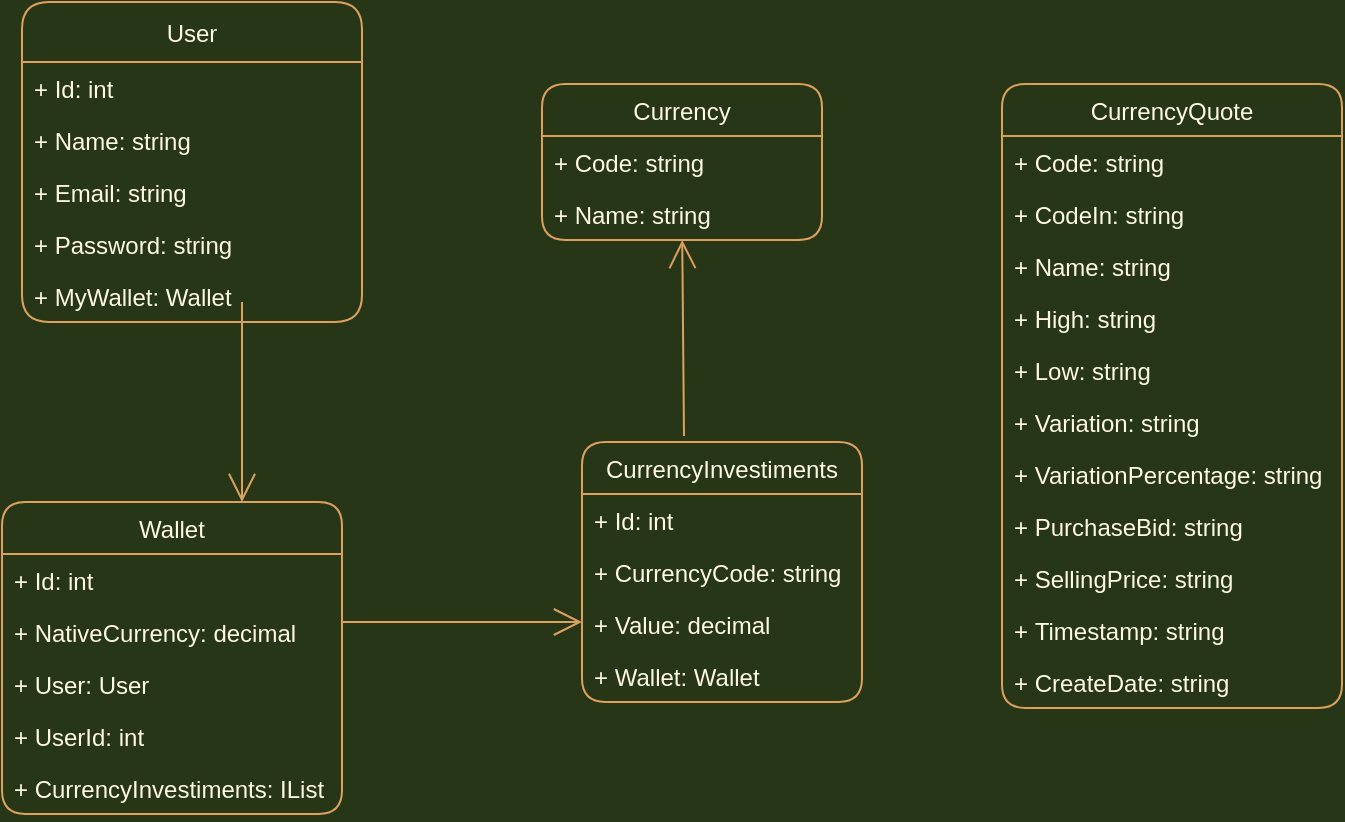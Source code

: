 <mxfile>
    <diagram id="w7dlZbgCq4PJvOjLMgEO" name="Page-1">
        <mxGraphModel dx="965" dy="562" grid="1" gridSize="10" guides="1" tooltips="1" connect="1" arrows="1" fold="1" page="1" pageScale="1" pageWidth="850" pageHeight="1100" background="#283618" math="0" shadow="0">
            <root>
                <mxCell id="0"/>
                <mxCell id="1" parent="0"/>
                <mxCell id="2" value="Wallet" style="swimlane;fontStyle=0;childLayout=stackLayout;horizontal=1;startSize=26;fillColor=none;horizontalStack=0;resizeParent=1;resizeParentMax=0;resizeLast=0;collapsible=1;marginBottom=0;strokeColor=#DDA15E;fontColor=#FEFAE0;rounded=1;" vertex="1" parent="1">
                    <mxGeometry x="50" y="320" width="170" height="156" as="geometry"/>
                </mxCell>
                <mxCell id="3" value="+ Id: int&#10;" style="text;strokeColor=none;fillColor=none;align=left;verticalAlign=top;spacingLeft=4;spacingRight=4;overflow=hidden;rotatable=0;points=[[0,0.5],[1,0.5]];portConstraint=eastwest;fontColor=#FEFAE0;rounded=1;" vertex="1" parent="2">
                    <mxGeometry y="26" width="170" height="26" as="geometry"/>
                </mxCell>
                <mxCell id="4" value="+ NativeCurrency: decimal" style="text;strokeColor=none;fillColor=none;align=left;verticalAlign=top;spacingLeft=4;spacingRight=4;overflow=hidden;rotatable=0;points=[[0,0.5],[1,0.5]];portConstraint=eastwest;fontColor=#FEFAE0;rounded=1;" vertex="1" parent="2">
                    <mxGeometry y="52" width="170" height="26" as="geometry"/>
                </mxCell>
                <mxCell id="5" value="+ User: User" style="text;strokeColor=none;fillColor=none;align=left;verticalAlign=top;spacingLeft=4;spacingRight=4;overflow=hidden;rotatable=0;points=[[0,0.5],[1,0.5]];portConstraint=eastwest;fontColor=#FEFAE0;rounded=1;" vertex="1" parent="2">
                    <mxGeometry y="78" width="170" height="26" as="geometry"/>
                </mxCell>
                <mxCell id="6" value="+ UserId: int" style="text;strokeColor=none;fillColor=none;align=left;verticalAlign=top;spacingLeft=4;spacingRight=4;overflow=hidden;rotatable=0;points=[[0,0.5],[1,0.5]];portConstraint=eastwest;fontColor=#FEFAE0;rounded=1;" vertex="1" parent="2">
                    <mxGeometry y="104" width="170" height="26" as="geometry"/>
                </mxCell>
                <mxCell id="7" value="+ CurrencyInvestiments: IList" style="text;strokeColor=none;fillColor=none;align=left;verticalAlign=top;spacingLeft=4;spacingRight=4;overflow=hidden;rotatable=0;points=[[0,0.5],[1,0.5]];portConstraint=eastwest;fontColor=#FEFAE0;rounded=1;" vertex="1" parent="2">
                    <mxGeometry y="130" width="170" height="26" as="geometry"/>
                </mxCell>
                <mxCell id="8" value="User" style="swimlane;fontStyle=0;childLayout=stackLayout;horizontal=1;startSize=30;fillColor=none;horizontalStack=0;resizeParent=1;resizeParentMax=0;resizeLast=0;collapsible=1;marginBottom=0;strokeColor=#DDA15E;fontColor=#FEFAE0;rounded=1;" vertex="1" parent="1">
                    <mxGeometry x="60" y="70" width="170" height="160" as="geometry"/>
                </mxCell>
                <mxCell id="9" value="+ Id: int" style="text;strokeColor=none;fillColor=none;align=left;verticalAlign=top;spacingLeft=4;spacingRight=4;overflow=hidden;rotatable=0;points=[[0,0.5],[1,0.5]];portConstraint=eastwest;fontColor=#FEFAE0;rounded=1;" vertex="1" parent="8">
                    <mxGeometry y="30" width="170" height="26" as="geometry"/>
                </mxCell>
                <mxCell id="10" value="+ Name: string" style="text;strokeColor=none;fillColor=none;align=left;verticalAlign=top;spacingLeft=4;spacingRight=4;overflow=hidden;rotatable=0;points=[[0,0.5],[1,0.5]];portConstraint=eastwest;fontColor=#FEFAE0;rounded=1;" vertex="1" parent="8">
                    <mxGeometry y="56" width="170" height="26" as="geometry"/>
                </mxCell>
                <mxCell id="11" value="+ Email: string" style="text;strokeColor=none;fillColor=none;align=left;verticalAlign=top;spacingLeft=4;spacingRight=4;overflow=hidden;rotatable=0;points=[[0,0.5],[1,0.5]];portConstraint=eastwest;fontColor=#FEFAE0;rounded=1;" vertex="1" parent="8">
                    <mxGeometry y="82" width="170" height="26" as="geometry"/>
                </mxCell>
                <mxCell id="12" value="+ Password: string" style="text;strokeColor=none;fillColor=none;align=left;verticalAlign=top;spacingLeft=4;spacingRight=4;overflow=hidden;rotatable=0;points=[[0,0.5],[1,0.5]];portConstraint=eastwest;fontColor=#FEFAE0;rounded=1;" vertex="1" parent="8">
                    <mxGeometry y="108" width="170" height="26" as="geometry"/>
                </mxCell>
                <mxCell id="13" value="+ MyWallet: Wallet" style="text;strokeColor=none;fillColor=none;align=left;verticalAlign=top;spacingLeft=4;spacingRight=4;overflow=hidden;rotatable=0;points=[[0,0.5],[1,0.5]];portConstraint=eastwest;fontColor=#FEFAE0;rounded=1;" vertex="1" parent="8">
                    <mxGeometry y="134" width="170" height="26" as="geometry"/>
                </mxCell>
                <mxCell id="15" value="Currency" style="swimlane;fontStyle=0;childLayout=stackLayout;horizontal=1;startSize=26;fillColor=none;horizontalStack=0;resizeParent=1;resizeParentMax=0;resizeLast=0;collapsible=1;marginBottom=0;strokeColor=#DDA15E;fontColor=#FEFAE0;rounded=1;" vertex="1" parent="1">
                    <mxGeometry x="320" y="111" width="140" height="78" as="geometry"/>
                </mxCell>
                <mxCell id="16" value="+ Code: string" style="text;strokeColor=none;fillColor=none;align=left;verticalAlign=top;spacingLeft=4;spacingRight=4;overflow=hidden;rotatable=0;points=[[0,0.5],[1,0.5]];portConstraint=eastwest;fontColor=#FEFAE0;rounded=1;" vertex="1" parent="15">
                    <mxGeometry y="26" width="140" height="26" as="geometry"/>
                </mxCell>
                <mxCell id="17" value="+ Name: string" style="text;strokeColor=none;fillColor=none;align=left;verticalAlign=top;spacingLeft=4;spacingRight=4;overflow=hidden;rotatable=0;points=[[0,0.5],[1,0.5]];portConstraint=eastwest;fontColor=#FEFAE0;rounded=1;" vertex="1" parent="15">
                    <mxGeometry y="52" width="140" height="26" as="geometry"/>
                </mxCell>
                <mxCell id="20" value="CurrencyInvestiments" style="swimlane;fontStyle=0;childLayout=stackLayout;horizontal=1;startSize=26;fillColor=none;horizontalStack=0;resizeParent=1;resizeParentMax=0;resizeLast=0;collapsible=1;marginBottom=0;strokeColor=#DDA15E;fontColor=#FEFAE0;rounded=1;" vertex="1" parent="1">
                    <mxGeometry x="340" y="290" width="140" height="130" as="geometry"/>
                </mxCell>
                <mxCell id="21" value="+ Id: int&#10;" style="text;strokeColor=none;fillColor=none;align=left;verticalAlign=top;spacingLeft=4;spacingRight=4;overflow=hidden;rotatable=0;points=[[0,0.5],[1,0.5]];portConstraint=eastwest;fontColor=#FEFAE0;rounded=1;" vertex="1" parent="20">
                    <mxGeometry y="26" width="140" height="26" as="geometry"/>
                </mxCell>
                <mxCell id="22" value="+ CurrencyCode: string" style="text;strokeColor=none;fillColor=none;align=left;verticalAlign=top;spacingLeft=4;spacingRight=4;overflow=hidden;rotatable=0;points=[[0,0.5],[1,0.5]];portConstraint=eastwest;fontColor=#FEFAE0;rounded=1;" vertex="1" parent="20">
                    <mxGeometry y="52" width="140" height="26" as="geometry"/>
                </mxCell>
                <mxCell id="23" value="+ Value: decimal" style="text;strokeColor=none;fillColor=none;align=left;verticalAlign=top;spacingLeft=4;spacingRight=4;overflow=hidden;rotatable=0;points=[[0,0.5],[1,0.5]];portConstraint=eastwest;fontColor=#FEFAE0;rounded=1;" vertex="1" parent="20">
                    <mxGeometry y="78" width="140" height="26" as="geometry"/>
                </mxCell>
                <mxCell id="24" value="+ Wallet: Wallet" style="text;strokeColor=none;fillColor=none;align=left;verticalAlign=top;spacingLeft=4;spacingRight=4;overflow=hidden;rotatable=0;points=[[0,0.5],[1,0.5]];portConstraint=eastwest;fontColor=#FEFAE0;rounded=1;" vertex="1" parent="20">
                    <mxGeometry y="104" width="140" height="26" as="geometry"/>
                </mxCell>
                <mxCell id="25" value="CurrencyQuote" style="swimlane;fontStyle=0;childLayout=stackLayout;horizontal=1;startSize=26;fillColor=none;horizontalStack=0;resizeParent=1;resizeParentMax=0;resizeLast=0;collapsible=1;marginBottom=0;strokeColor=#DDA15E;fontColor=#FEFAE0;rounded=1;" vertex="1" parent="1">
                    <mxGeometry x="550" y="111" width="170" height="312" as="geometry"/>
                </mxCell>
                <mxCell id="26" value="+ Code: string" style="text;strokeColor=none;fillColor=none;align=left;verticalAlign=top;spacingLeft=4;spacingRight=4;overflow=hidden;rotatable=0;points=[[0,0.5],[1,0.5]];portConstraint=eastwest;fontColor=#FEFAE0;rounded=1;" vertex="1" parent="25">
                    <mxGeometry y="26" width="170" height="26" as="geometry"/>
                </mxCell>
                <mxCell id="29" value="+ CodeIn: string" style="text;strokeColor=none;fillColor=none;align=left;verticalAlign=top;spacingLeft=4;spacingRight=4;overflow=hidden;rotatable=0;points=[[0,0.5],[1,0.5]];portConstraint=eastwest;fontColor=#FEFAE0;rounded=1;" vertex="1" parent="25">
                    <mxGeometry y="52" width="170" height="26" as="geometry"/>
                </mxCell>
                <mxCell id="30" value="+ Name: string" style="text;strokeColor=none;fillColor=none;align=left;verticalAlign=top;spacingLeft=4;spacingRight=4;overflow=hidden;rotatable=0;points=[[0,0.5],[1,0.5]];portConstraint=eastwest;fontColor=#FEFAE0;rounded=1;" vertex="1" parent="25">
                    <mxGeometry y="78" width="170" height="26" as="geometry"/>
                </mxCell>
                <mxCell id="31" value="+ High: string" style="text;strokeColor=none;fillColor=none;align=left;verticalAlign=top;spacingLeft=4;spacingRight=4;overflow=hidden;rotatable=0;points=[[0,0.5],[1,0.5]];portConstraint=eastwest;fontColor=#FEFAE0;rounded=1;" vertex="1" parent="25">
                    <mxGeometry y="104" width="170" height="26" as="geometry"/>
                </mxCell>
                <mxCell id="32" value="+ Low: string" style="text;strokeColor=none;fillColor=none;align=left;verticalAlign=top;spacingLeft=4;spacingRight=4;overflow=hidden;rotatable=0;points=[[0,0.5],[1,0.5]];portConstraint=eastwest;fontColor=#FEFAE0;rounded=1;" vertex="1" parent="25">
                    <mxGeometry y="130" width="170" height="26" as="geometry"/>
                </mxCell>
                <mxCell id="33" value="+ Variation: string" style="text;strokeColor=none;fillColor=none;align=left;verticalAlign=top;spacingLeft=4;spacingRight=4;overflow=hidden;rotatable=0;points=[[0,0.5],[1,0.5]];portConstraint=eastwest;fontColor=#FEFAE0;rounded=1;" vertex="1" parent="25">
                    <mxGeometry y="156" width="170" height="26" as="geometry"/>
                </mxCell>
                <mxCell id="34" value="+ VariationPercentage: string" style="text;strokeColor=none;fillColor=none;align=left;verticalAlign=top;spacingLeft=4;spacingRight=4;overflow=hidden;rotatable=0;points=[[0,0.5],[1,0.5]];portConstraint=eastwest;fontColor=#FEFAE0;rounded=1;" vertex="1" parent="25">
                    <mxGeometry y="182" width="170" height="26" as="geometry"/>
                </mxCell>
                <mxCell id="35" value="+ PurchaseBid: string" style="text;strokeColor=none;fillColor=none;align=left;verticalAlign=top;spacingLeft=4;spacingRight=4;overflow=hidden;rotatable=0;points=[[0,0.5],[1,0.5]];portConstraint=eastwest;fontColor=#FEFAE0;rounded=1;" vertex="1" parent="25">
                    <mxGeometry y="208" width="170" height="26" as="geometry"/>
                </mxCell>
                <mxCell id="36" value="+ SellingPrice: string" style="text;strokeColor=none;fillColor=none;align=left;verticalAlign=top;spacingLeft=4;spacingRight=4;overflow=hidden;rotatable=0;points=[[0,0.5],[1,0.5]];portConstraint=eastwest;fontColor=#FEFAE0;rounded=1;" vertex="1" parent="25">
                    <mxGeometry y="234" width="170" height="26" as="geometry"/>
                </mxCell>
                <mxCell id="37" value="+ Timestamp: string" style="text;strokeColor=none;fillColor=none;align=left;verticalAlign=top;spacingLeft=4;spacingRight=4;overflow=hidden;rotatable=0;points=[[0,0.5],[1,0.5]];portConstraint=eastwest;fontColor=#FEFAE0;rounded=1;" vertex="1" parent="25">
                    <mxGeometry y="260" width="170" height="26" as="geometry"/>
                </mxCell>
                <mxCell id="38" value="+ CreateDate: string" style="text;strokeColor=none;fillColor=none;align=left;verticalAlign=top;spacingLeft=4;spacingRight=4;overflow=hidden;rotatable=0;points=[[0,0.5],[1,0.5]];portConstraint=eastwest;fontColor=#FEFAE0;rounded=1;" vertex="1" parent="25">
                    <mxGeometry y="286" width="170" height="26" as="geometry"/>
                </mxCell>
                <mxCell id="45" value="" style="endArrow=open;endFill=1;endSize=12;html=1;strokeColor=#DDA15E;labelBackgroundColor=#283618;fontColor=#FEFAE0;" edge="1" parent="1">
                    <mxGeometry width="160" relative="1" as="geometry">
                        <mxPoint x="220" y="380" as="sourcePoint"/>
                        <mxPoint x="340" y="380" as="targetPoint"/>
                    </mxGeometry>
                </mxCell>
                <mxCell id="46" value="" style="endArrow=open;endFill=1;endSize=12;html=1;strokeColor=#DDA15E;labelBackgroundColor=#283618;fontColor=#FEFAE0;" edge="1" parent="1">
                    <mxGeometry width="160" relative="1" as="geometry">
                        <mxPoint x="170" y="220" as="sourcePoint"/>
                        <mxPoint x="170" y="320" as="targetPoint"/>
                    </mxGeometry>
                </mxCell>
                <mxCell id="47" value="" style="endArrow=open;endFill=1;endSize=12;html=1;strokeColor=#DDA15E;labelBackgroundColor=#283618;fontColor=#FEFAE0;" edge="1" parent="1" target="17">
                    <mxGeometry width="160" relative="1" as="geometry">
                        <mxPoint x="391" y="287" as="sourcePoint"/>
                        <mxPoint x="390" y="290" as="targetPoint"/>
                    </mxGeometry>
                </mxCell>
            </root>
        </mxGraphModel>
    </diagram>
</mxfile>